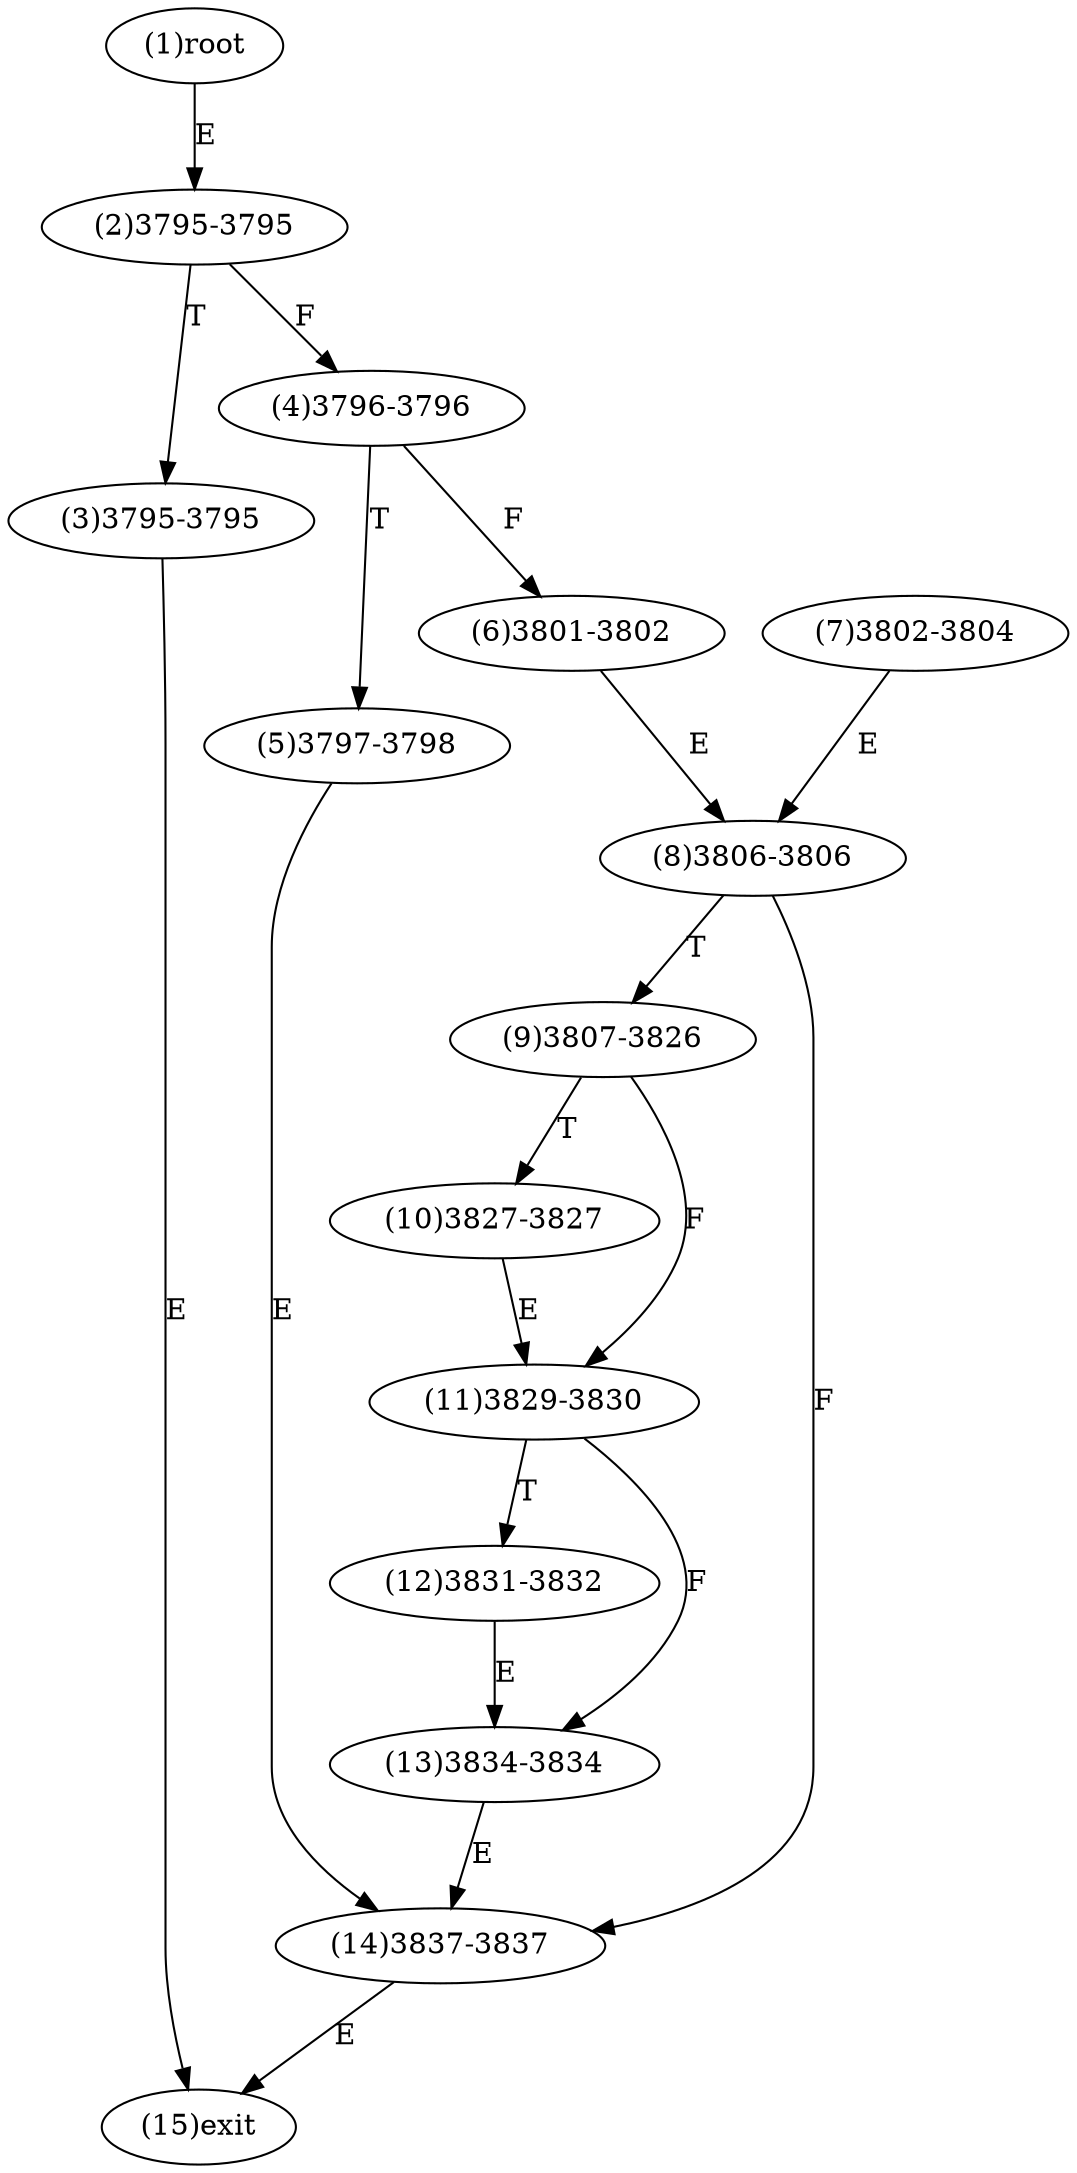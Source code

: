 digraph "" { 
1[ label="(1)root"];
2[ label="(2)3795-3795"];
3[ label="(3)3795-3795"];
4[ label="(4)3796-3796"];
5[ label="(5)3797-3798"];
6[ label="(6)3801-3802"];
7[ label="(7)3802-3804"];
8[ label="(8)3806-3806"];
9[ label="(9)3807-3826"];
10[ label="(10)3827-3827"];
11[ label="(11)3829-3830"];
12[ label="(12)3831-3832"];
13[ label="(13)3834-3834"];
14[ label="(14)3837-3837"];
15[ label="(15)exit"];
1->2[ label="E"];
2->4[ label="F"];
2->3[ label="T"];
3->15[ label="E"];
4->6[ label="F"];
4->5[ label="T"];
5->14[ label="E"];
6->8[ label="E"];
7->8[ label="E"];
8->14[ label="F"];
8->9[ label="T"];
9->11[ label="F"];
9->10[ label="T"];
10->11[ label="E"];
11->13[ label="F"];
11->12[ label="T"];
12->13[ label="E"];
13->14[ label="E"];
14->15[ label="E"];
}